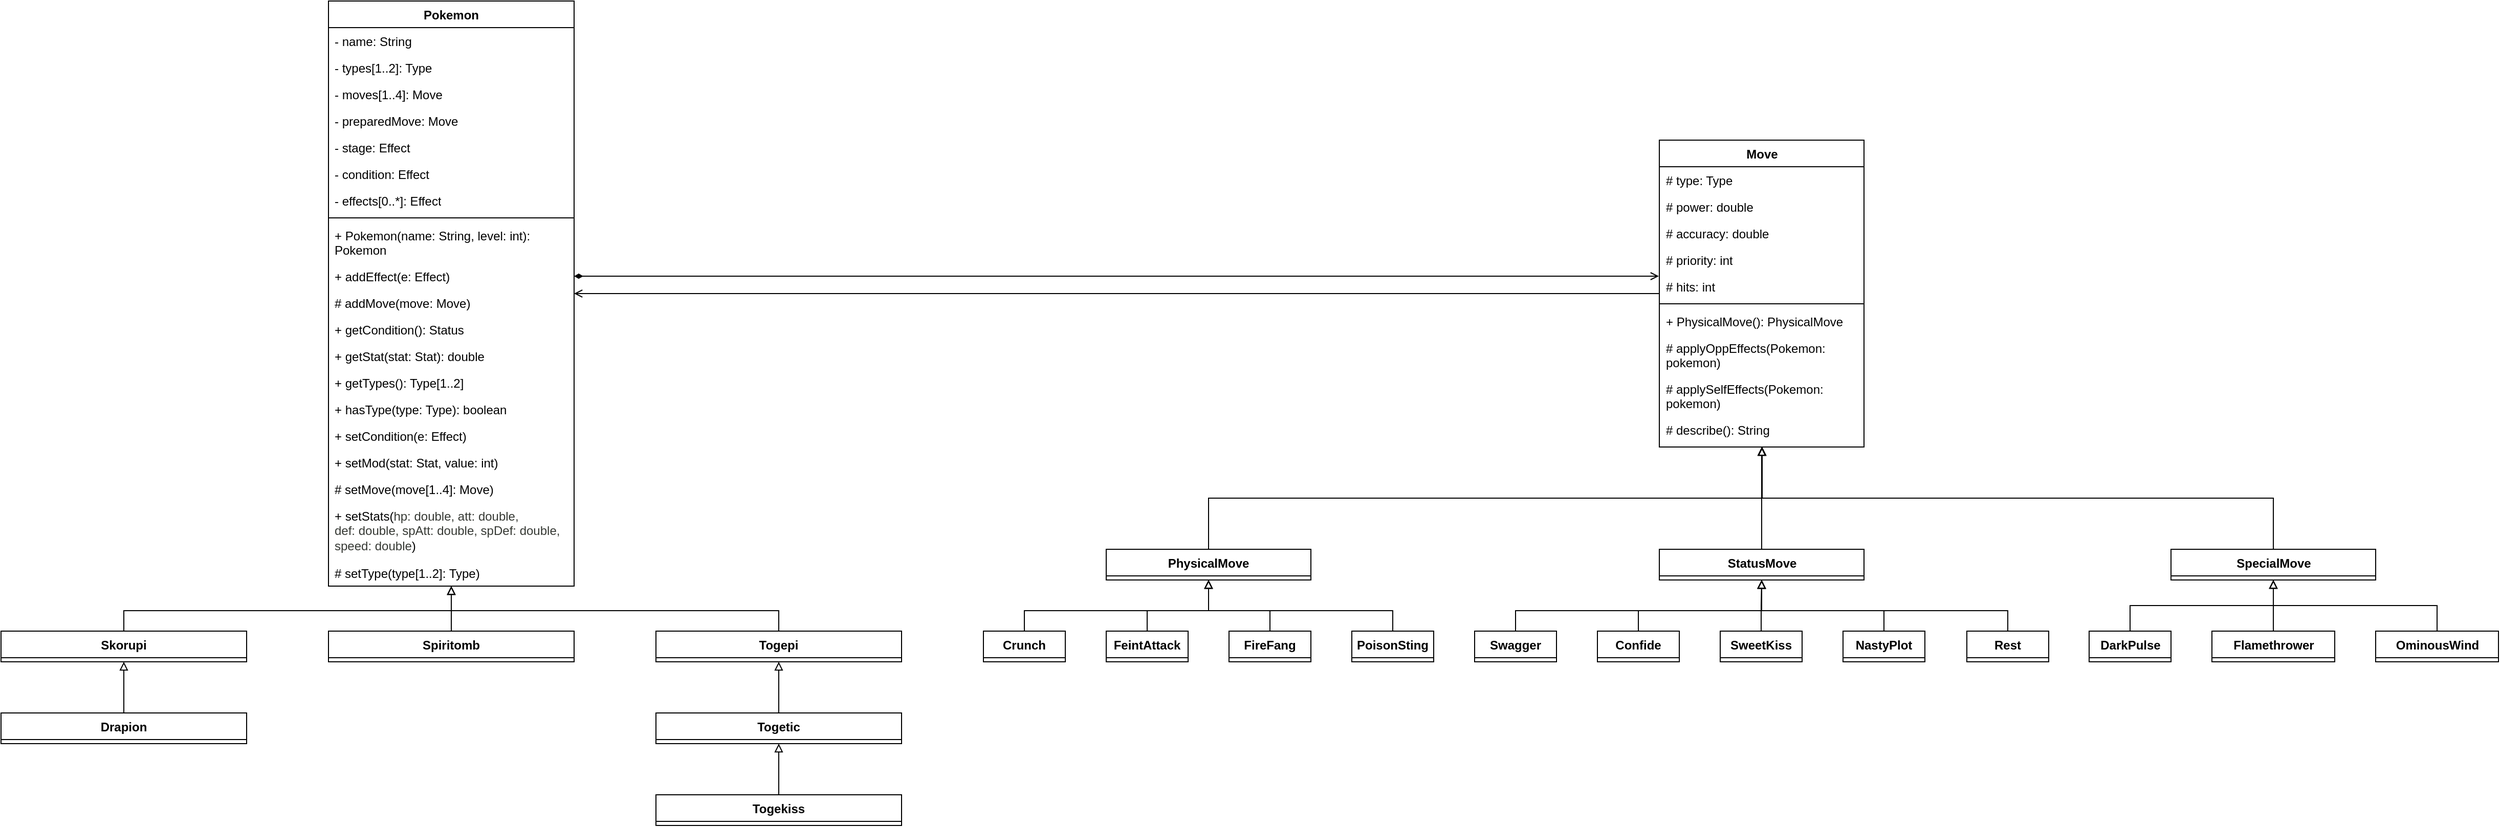 <mxfile version="24.7.17">
  <diagram id="C5RBs43oDa-KdzZeNtuy" name="Page-1">
    <mxGraphModel dx="3599" dy="2735" grid="1" gridSize="10" guides="1" tooltips="1" connect="1" arrows="1" fold="1" page="1" pageScale="1" pageWidth="827" pageHeight="1169" math="0" shadow="0">
      <root>
        <mxCell id="WIyWlLk6GJQsqaUBKTNV-0" />
        <mxCell id="WIyWlLk6GJQsqaUBKTNV-1" parent="WIyWlLk6GJQsqaUBKTNV-0" />
        <mxCell id="GwyRjiEj88ndCghwQIb4-75" style="edgeStyle=orthogonalEdgeStyle;rounded=0;orthogonalLoop=1;jettySize=auto;html=1;exitX=1;exitY=0.5;exitDx=0;exitDy=0;endArrow=open;endFill=0;startArrow=diamondThin;startFill=1;" edge="1" parent="WIyWlLk6GJQsqaUBKTNV-1" source="9ZKs2qVR2nAnYhg3Whve-20">
          <mxGeometry relative="1" as="geometry">
            <mxPoint x="1140" y="-147" as="targetPoint" />
          </mxGeometry>
        </mxCell>
        <mxCell id="9ZKs2qVR2nAnYhg3Whve-0" value="Pokemon" style="swimlane;fontStyle=1;align=center;verticalAlign=top;childLayout=stackLayout;horizontal=1;startSize=26;horizontalStack=0;resizeParent=1;resizeParentMax=0;resizeLast=0;collapsible=1;marginBottom=0;whiteSpace=wrap;html=1;" parent="WIyWlLk6GJQsqaUBKTNV-1" vertex="1">
          <mxGeometry x="-160" y="-416" width="240" height="572" as="geometry">
            <mxRectangle x="150" y="120" width="100" height="30" as="alternateBounds" />
          </mxGeometry>
        </mxCell>
        <mxCell id="9ZKs2qVR2nAnYhg3Whve-4" value="- name: String" style="text;strokeColor=none;fillColor=none;align=left;verticalAlign=top;spacingLeft=4;spacingRight=4;overflow=hidden;rotatable=0;points=[[0,0.5],[1,0.5]];portConstraint=eastwest;whiteSpace=wrap;html=1;" parent="9ZKs2qVR2nAnYhg3Whve-0" vertex="1">
          <mxGeometry y="26" width="240" height="26" as="geometry" />
        </mxCell>
        <mxCell id="9ZKs2qVR2nAnYhg3Whve-9" value="- types[1..2]: Type" style="text;strokeColor=none;fillColor=none;align=left;verticalAlign=top;spacingLeft=4;spacingRight=4;overflow=hidden;rotatable=0;points=[[0,0.5],[1,0.5]];portConstraint=eastwest;whiteSpace=wrap;html=1;" parent="9ZKs2qVR2nAnYhg3Whve-0" vertex="1">
          <mxGeometry y="52" width="240" height="26" as="geometry" />
        </mxCell>
        <mxCell id="9ZKs2qVR2nAnYhg3Whve-10" value="- moves[1..4]: Move" style="text;strokeColor=none;fillColor=none;align=left;verticalAlign=top;spacingLeft=4;spacingRight=4;overflow=hidden;rotatable=0;points=[[0,0.5],[1,0.5]];portConstraint=eastwest;whiteSpace=wrap;html=1;" parent="9ZKs2qVR2nAnYhg3Whve-0" vertex="1">
          <mxGeometry y="78" width="240" height="26" as="geometry" />
        </mxCell>
        <mxCell id="9ZKs2qVR2nAnYhg3Whve-18" value="- preparedMove: Move" style="text;strokeColor=none;fillColor=none;align=left;verticalAlign=top;spacingLeft=4;spacingRight=4;overflow=hidden;rotatable=0;points=[[0,0.5],[1,0.5]];portConstraint=eastwest;whiteSpace=wrap;html=1;" parent="9ZKs2qVR2nAnYhg3Whve-0" vertex="1">
          <mxGeometry y="104" width="240" height="26" as="geometry" />
        </mxCell>
        <mxCell id="9ZKs2qVR2nAnYhg3Whve-17" value="- stage: Effect" style="text;strokeColor=none;fillColor=none;align=left;verticalAlign=top;spacingLeft=4;spacingRight=4;overflow=hidden;rotatable=0;points=[[0,0.5],[1,0.5]];portConstraint=eastwest;whiteSpace=wrap;html=1;" parent="9ZKs2qVR2nAnYhg3Whve-0" vertex="1">
          <mxGeometry y="130" width="240" height="26" as="geometry" />
        </mxCell>
        <mxCell id="9ZKs2qVR2nAnYhg3Whve-16" value="- condition: Effect" style="text;strokeColor=none;fillColor=none;align=left;verticalAlign=top;spacingLeft=4;spacingRight=4;overflow=hidden;rotatable=0;points=[[0,0.5],[1,0.5]];portConstraint=eastwest;whiteSpace=wrap;html=1;" parent="9ZKs2qVR2nAnYhg3Whve-0" vertex="1">
          <mxGeometry y="156" width="240" height="26" as="geometry" />
        </mxCell>
        <mxCell id="9ZKs2qVR2nAnYhg3Whve-14" value="- effects[0..*]: Effect" style="text;strokeColor=none;fillColor=none;align=left;verticalAlign=top;spacingLeft=4;spacingRight=4;overflow=hidden;rotatable=0;points=[[0,0.5],[1,0.5]];portConstraint=eastwest;whiteSpace=wrap;html=1;" parent="9ZKs2qVR2nAnYhg3Whve-0" vertex="1">
          <mxGeometry y="182" width="240" height="26" as="geometry" />
        </mxCell>
        <mxCell id="9ZKs2qVR2nAnYhg3Whve-2" value="" style="line;strokeWidth=1;fillColor=none;align=left;verticalAlign=middle;spacingTop=-1;spacingLeft=3;spacingRight=3;rotatable=0;labelPosition=right;points=[];portConstraint=eastwest;strokeColor=inherit;" parent="9ZKs2qVR2nAnYhg3Whve-0" vertex="1">
          <mxGeometry y="208" width="240" height="8" as="geometry" />
        </mxCell>
        <mxCell id="9ZKs2qVR2nAnYhg3Whve-3" value="+ Pokemon(name: String, level: int): Pokemon" style="text;strokeColor=none;fillColor=none;align=left;verticalAlign=top;spacingLeft=4;spacingRight=4;overflow=hidden;rotatable=0;points=[[0,0.5],[1,0.5]];portConstraint=eastwest;whiteSpace=wrap;html=1;" parent="9ZKs2qVR2nAnYhg3Whve-0" vertex="1">
          <mxGeometry y="216" width="240" height="40" as="geometry" />
        </mxCell>
        <mxCell id="9ZKs2qVR2nAnYhg3Whve-20" value="+ addEffect(e: Effect)" style="text;strokeColor=none;fillColor=none;align=left;verticalAlign=top;spacingLeft=4;spacingRight=4;overflow=hidden;rotatable=0;points=[[0,0.5],[1,0.5]];portConstraint=eastwest;whiteSpace=wrap;html=1;" parent="9ZKs2qVR2nAnYhg3Whve-0" vertex="1">
          <mxGeometry y="256" width="240" height="26" as="geometry" />
        </mxCell>
        <mxCell id="9ZKs2qVR2nAnYhg3Whve-21" value="# addMove(move: Move)" style="text;strokeColor=none;fillColor=none;align=left;verticalAlign=top;spacingLeft=4;spacingRight=4;overflow=hidden;rotatable=0;points=[[0,0.5],[1,0.5]];portConstraint=eastwest;whiteSpace=wrap;html=1;" parent="9ZKs2qVR2nAnYhg3Whve-0" vertex="1">
          <mxGeometry y="282" width="240" height="26" as="geometry" />
        </mxCell>
        <mxCell id="9ZKs2qVR2nAnYhg3Whve-25" value="+ getCondition(): Status" style="text;strokeColor=none;fillColor=none;align=left;verticalAlign=top;spacingLeft=4;spacingRight=4;overflow=hidden;rotatable=0;points=[[0,0.5],[1,0.5]];portConstraint=eastwest;whiteSpace=wrap;html=1;" parent="9ZKs2qVR2nAnYhg3Whve-0" vertex="1">
          <mxGeometry y="308" width="240" height="26" as="geometry" />
        </mxCell>
        <mxCell id="9ZKs2qVR2nAnYhg3Whve-29" value="+ getStat(stat: Stat): double" style="text;strokeColor=none;fillColor=none;align=left;verticalAlign=top;spacingLeft=4;spacingRight=4;overflow=hidden;rotatable=0;points=[[0,0.5],[1,0.5]];portConstraint=eastwest;whiteSpace=wrap;html=1;" parent="9ZKs2qVR2nAnYhg3Whve-0" vertex="1">
          <mxGeometry y="334" width="240" height="26" as="geometry" />
        </mxCell>
        <mxCell id="9ZKs2qVR2nAnYhg3Whve-30" value="+ getTypes(): Type[1..2]" style="text;strokeColor=none;fillColor=none;align=left;verticalAlign=top;spacingLeft=4;spacingRight=4;overflow=hidden;rotatable=0;points=[[0,0.5],[1,0.5]];portConstraint=eastwest;whiteSpace=wrap;html=1;" parent="9ZKs2qVR2nAnYhg3Whve-0" vertex="1">
          <mxGeometry y="360" width="240" height="26" as="geometry" />
        </mxCell>
        <mxCell id="9ZKs2qVR2nAnYhg3Whve-31" value="+ hasType(type: Type): boolean" style="text;strokeColor=none;fillColor=none;align=left;verticalAlign=top;spacingLeft=4;spacingRight=4;overflow=hidden;rotatable=0;points=[[0,0.5],[1,0.5]];portConstraint=eastwest;whiteSpace=wrap;html=1;" parent="9ZKs2qVR2nAnYhg3Whve-0" vertex="1">
          <mxGeometry y="386" width="240" height="26" as="geometry" />
        </mxCell>
        <mxCell id="9ZKs2qVR2nAnYhg3Whve-35" value="+ setCondition(e: Effect)" style="text;strokeColor=none;fillColor=none;align=left;verticalAlign=top;spacingLeft=4;spacingRight=4;overflow=hidden;rotatable=0;points=[[0,0.5],[1,0.5]];portConstraint=eastwest;whiteSpace=wrap;html=1;" parent="9ZKs2qVR2nAnYhg3Whve-0" vertex="1">
          <mxGeometry y="412" width="240" height="26" as="geometry" />
        </mxCell>
        <mxCell id="9ZKs2qVR2nAnYhg3Whve-37" value="+ setMod(stat: Stat, value: int)" style="text;strokeColor=none;fillColor=none;align=left;verticalAlign=top;spacingLeft=4;spacingRight=4;overflow=hidden;rotatable=0;points=[[0,0.5],[1,0.5]];portConstraint=eastwest;whiteSpace=wrap;html=1;" parent="9ZKs2qVR2nAnYhg3Whve-0" vertex="1">
          <mxGeometry y="438" width="240" height="26" as="geometry" />
        </mxCell>
        <mxCell id="9ZKs2qVR2nAnYhg3Whve-38" value="# setMove(move[1..4]: Move)" style="text;strokeColor=none;fillColor=none;align=left;verticalAlign=top;spacingLeft=4;spacingRight=4;overflow=hidden;rotatable=0;points=[[0,0.5],[1,0.5]];portConstraint=eastwest;whiteSpace=wrap;html=1;" parent="9ZKs2qVR2nAnYhg3Whve-0" vertex="1">
          <mxGeometry y="464" width="240" height="26" as="geometry" />
        </mxCell>
        <mxCell id="9ZKs2qVR2nAnYhg3Whve-39" value="+ &lt;font face=&quot;Helvetica&quot;&gt;setStats(&lt;font style=&quot;font-size: 12px;&quot; color=&quot;#353833&quot;&gt;hp: double, att:&amp;nbsp;&lt;/font&gt;&lt;/font&gt;&lt;span style=&quot;color: rgb(53, 56, 51);&quot;&gt;double&lt;/span&gt;&lt;font face=&quot;Helvetica&quot;&gt;&lt;font style=&quot;font-size: 12px;&quot; color=&quot;#353833&quot;&gt;, def:&amp;nbsp;&lt;/font&gt;&lt;/font&gt;&lt;span style=&quot;color: rgb(53, 56, 51);&quot;&gt;double&lt;/span&gt;&lt;font face=&quot;Helvetica&quot;&gt;&lt;font style=&quot;font-size: 12px;&quot; color=&quot;#353833&quot;&gt;, spAtt:&amp;nbsp;&lt;/font&gt;&lt;/font&gt;&lt;span style=&quot;color: rgb(53, 56, 51);&quot;&gt;double&lt;/span&gt;&lt;font face=&quot;Helvetica&quot;&gt;&lt;font style=&quot;font-size: 12px;&quot; color=&quot;#353833&quot;&gt;, spDef:&amp;nbsp;&lt;/font&gt;&lt;/font&gt;&lt;span style=&quot;color: rgb(53, 56, 51);&quot;&gt;double&lt;/span&gt;&lt;font face=&quot;Helvetica&quot;&gt;&lt;font style=&quot;font-size: 12px;&quot; color=&quot;#353833&quot;&gt;, speed:&amp;nbsp;&lt;/font&gt;&lt;/font&gt;&lt;span style=&quot;color: rgb(53, 56, 51);&quot;&gt;double&lt;/span&gt;&lt;font face=&quot;Helvetica&quot;&gt;)&lt;/font&gt;" style="text;strokeColor=none;fillColor=none;align=left;verticalAlign=top;spacingLeft=4;spacingRight=4;overflow=hidden;rotatable=0;points=[[0,0.5],[1,0.5]];portConstraint=eastwest;whiteSpace=wrap;html=1;" parent="9ZKs2qVR2nAnYhg3Whve-0" vertex="1">
          <mxGeometry y="490" width="240" height="56" as="geometry" />
        </mxCell>
        <mxCell id="9ZKs2qVR2nAnYhg3Whve-40" value="# setType(type[1..2]: Type)" style="text;strokeColor=none;fillColor=none;align=left;verticalAlign=top;spacingLeft=4;spacingRight=4;overflow=hidden;rotatable=0;points=[[0,0.5],[1,0.5]];portConstraint=eastwest;whiteSpace=wrap;html=1;" parent="9ZKs2qVR2nAnYhg3Whve-0" vertex="1">
          <mxGeometry y="546" width="240" height="26" as="geometry" />
        </mxCell>
        <mxCell id="GwyRjiEj88ndCghwQIb4-59" style="edgeStyle=orthogonalEdgeStyle;rounded=0;orthogonalLoop=1;jettySize=auto;html=1;endArrow=block;endFill=0;" edge="1" parent="WIyWlLk6GJQsqaUBKTNV-1" source="9ZKs2qVR2nAnYhg3Whve-43" target="GwyRjiEj88ndCghwQIb4-23">
          <mxGeometry relative="1" as="geometry">
            <Array as="points">
              <mxPoint x="700" y="70" />
              <mxPoint x="1241" y="70" />
            </Array>
          </mxGeometry>
        </mxCell>
        <mxCell id="9ZKs2qVR2nAnYhg3Whve-43" value="PhysicalMove" style="swimlane;fontStyle=1;align=center;verticalAlign=top;childLayout=stackLayout;horizontal=1;startSize=26;horizontalStack=0;resizeParent=1;resizeParentMax=0;resizeLast=0;collapsible=1;marginBottom=0;whiteSpace=wrap;html=1;" parent="WIyWlLk6GJQsqaUBKTNV-1" vertex="1">
          <mxGeometry x="600" y="120" width="200" height="30" as="geometry" />
        </mxCell>
        <mxCell id="GwyRjiEj88ndCghwQIb4-60" style="edgeStyle=orthogonalEdgeStyle;rounded=0;orthogonalLoop=1;jettySize=auto;html=1;endArrow=block;endFill=0;" edge="1" parent="WIyWlLk6GJQsqaUBKTNV-1" source="GwyRjiEj88ndCghwQIb4-1" target="GwyRjiEj88ndCghwQIb4-23">
          <mxGeometry relative="1" as="geometry" />
        </mxCell>
        <mxCell id="GwyRjiEj88ndCghwQIb4-1" value="StatusMove" style="swimlane;fontStyle=1;align=center;verticalAlign=top;childLayout=stackLayout;horizontal=1;startSize=26;horizontalStack=0;resizeParent=1;resizeParentMax=0;resizeLast=0;collapsible=1;marginBottom=0;whiteSpace=wrap;html=1;" vertex="1" parent="WIyWlLk6GJQsqaUBKTNV-1">
          <mxGeometry x="1140.5" y="120" width="200" height="30" as="geometry" />
        </mxCell>
        <mxCell id="GwyRjiEj88ndCghwQIb4-61" style="edgeStyle=orthogonalEdgeStyle;rounded=0;orthogonalLoop=1;jettySize=auto;html=1;endArrow=block;endFill=0;" edge="1" parent="WIyWlLk6GJQsqaUBKTNV-1" source="GwyRjiEj88ndCghwQIb4-12" target="GwyRjiEj88ndCghwQIb4-23">
          <mxGeometry relative="1" as="geometry">
            <Array as="points">
              <mxPoint x="1741" y="70" />
              <mxPoint x="1241" y="70" />
            </Array>
          </mxGeometry>
        </mxCell>
        <mxCell id="GwyRjiEj88ndCghwQIb4-12" value="SpecialMove" style="swimlane;fontStyle=1;align=center;verticalAlign=top;childLayout=stackLayout;horizontal=1;startSize=26;horizontalStack=0;resizeParent=1;resizeParentMax=0;resizeLast=0;collapsible=1;marginBottom=0;whiteSpace=wrap;html=1;" vertex="1" parent="WIyWlLk6GJQsqaUBKTNV-1">
          <mxGeometry x="1640.5" y="120" width="200" height="30" as="geometry" />
        </mxCell>
        <mxCell id="GwyRjiEj88ndCghwQIb4-74" style="edgeStyle=orthogonalEdgeStyle;rounded=0;orthogonalLoop=1;jettySize=auto;html=1;endArrow=open;endFill=0;" edge="1" parent="WIyWlLk6GJQsqaUBKTNV-1" source="GwyRjiEj88ndCghwQIb4-23" target="9ZKs2qVR2nAnYhg3Whve-0">
          <mxGeometry relative="1" as="geometry" />
        </mxCell>
        <mxCell id="GwyRjiEj88ndCghwQIb4-23" value="Move" style="swimlane;fontStyle=1;align=center;verticalAlign=top;childLayout=stackLayout;horizontal=1;startSize=26;horizontalStack=0;resizeParent=1;resizeParentMax=0;resizeLast=0;collapsible=1;marginBottom=0;whiteSpace=wrap;html=1;" vertex="1" parent="WIyWlLk6GJQsqaUBKTNV-1">
          <mxGeometry x="1140.5" y="-280" width="200" height="300" as="geometry" />
        </mxCell>
        <mxCell id="GwyRjiEj88ndCghwQIb4-24" value="# type: Type" style="text;strokeColor=none;fillColor=none;align=left;verticalAlign=top;spacingLeft=4;spacingRight=4;overflow=hidden;rotatable=0;points=[[0,0.5],[1,0.5]];portConstraint=eastwest;whiteSpace=wrap;html=1;" vertex="1" parent="GwyRjiEj88ndCghwQIb4-23">
          <mxGeometry y="26" width="200" height="26" as="geometry" />
        </mxCell>
        <mxCell id="GwyRjiEj88ndCghwQIb4-25" value="# power: double" style="text;strokeColor=none;fillColor=none;align=left;verticalAlign=top;spacingLeft=4;spacingRight=4;overflow=hidden;rotatable=0;points=[[0,0.5],[1,0.5]];portConstraint=eastwest;whiteSpace=wrap;html=1;" vertex="1" parent="GwyRjiEj88ndCghwQIb4-23">
          <mxGeometry y="52" width="200" height="26" as="geometry" />
        </mxCell>
        <mxCell id="GwyRjiEj88ndCghwQIb4-26" value="# accuracy: double" style="text;strokeColor=none;fillColor=none;align=left;verticalAlign=top;spacingLeft=4;spacingRight=4;overflow=hidden;rotatable=0;points=[[0,0.5],[1,0.5]];portConstraint=eastwest;whiteSpace=wrap;html=1;" vertex="1" parent="GwyRjiEj88ndCghwQIb4-23">
          <mxGeometry y="78" width="200" height="26" as="geometry" />
        </mxCell>
        <mxCell id="GwyRjiEj88ndCghwQIb4-27" value="# priority: int" style="text;strokeColor=none;fillColor=none;align=left;verticalAlign=top;spacingLeft=4;spacingRight=4;overflow=hidden;rotatable=0;points=[[0,0.5],[1,0.5]];portConstraint=eastwest;whiteSpace=wrap;html=1;" vertex="1" parent="GwyRjiEj88ndCghwQIb4-23">
          <mxGeometry y="104" width="200" height="26" as="geometry" />
        </mxCell>
        <mxCell id="GwyRjiEj88ndCghwQIb4-28" value="# hits: int" style="text;strokeColor=none;fillColor=none;align=left;verticalAlign=top;spacingLeft=4;spacingRight=4;overflow=hidden;rotatable=0;points=[[0,0.5],[1,0.5]];portConstraint=eastwest;whiteSpace=wrap;html=1;" vertex="1" parent="GwyRjiEj88ndCghwQIb4-23">
          <mxGeometry y="130" width="200" height="26" as="geometry" />
        </mxCell>
        <mxCell id="GwyRjiEj88ndCghwQIb4-29" value="" style="line;strokeWidth=1;fillColor=none;align=left;verticalAlign=middle;spacingTop=-1;spacingLeft=3;spacingRight=3;rotatable=0;labelPosition=right;points=[];portConstraint=eastwest;strokeColor=inherit;" vertex="1" parent="GwyRjiEj88ndCghwQIb4-23">
          <mxGeometry y="156" width="200" height="8" as="geometry" />
        </mxCell>
        <mxCell id="GwyRjiEj88ndCghwQIb4-30" value="+ PhysicalMove(): PhysicalMove" style="text;strokeColor=none;fillColor=none;align=left;verticalAlign=top;spacingLeft=4;spacingRight=4;overflow=hidden;rotatable=0;points=[[0,0.5],[1,0.5]];portConstraint=eastwest;whiteSpace=wrap;html=1;" vertex="1" parent="GwyRjiEj88ndCghwQIb4-23">
          <mxGeometry y="164" width="200" height="26" as="geometry" />
        </mxCell>
        <mxCell id="GwyRjiEj88ndCghwQIb4-31" value="# applyOppEffects(Pokemon: pokemon)" style="text;strokeColor=none;fillColor=none;align=left;verticalAlign=top;spacingLeft=4;spacingRight=4;overflow=hidden;rotatable=0;points=[[0,0.5],[1,0.5]];portConstraint=eastwest;whiteSpace=wrap;html=1;" vertex="1" parent="GwyRjiEj88ndCghwQIb4-23">
          <mxGeometry y="190" width="200" height="40" as="geometry" />
        </mxCell>
        <mxCell id="GwyRjiEj88ndCghwQIb4-32" value="# applySelfEffects(Pokemon: pokemon)" style="text;strokeColor=none;fillColor=none;align=left;verticalAlign=top;spacingLeft=4;spacingRight=4;overflow=hidden;rotatable=0;points=[[0,0.5],[1,0.5]];portConstraint=eastwest;whiteSpace=wrap;html=1;" vertex="1" parent="GwyRjiEj88ndCghwQIb4-23">
          <mxGeometry y="230" width="200" height="40" as="geometry" />
        </mxCell>
        <mxCell id="GwyRjiEj88ndCghwQIb4-33" value="# describe(): String" style="text;strokeColor=none;fillColor=none;align=left;verticalAlign=top;spacingLeft=4;spacingRight=4;overflow=hidden;rotatable=0;points=[[0,0.5],[1,0.5]];portConstraint=eastwest;whiteSpace=wrap;html=1;" vertex="1" parent="GwyRjiEj88ndCghwQIb4-23">
          <mxGeometry y="270" width="200" height="30" as="geometry" />
        </mxCell>
        <mxCell id="GwyRjiEj88ndCghwQIb4-50" style="edgeStyle=orthogonalEdgeStyle;rounded=0;orthogonalLoop=1;jettySize=auto;html=1;entryX=0.5;entryY=1;entryDx=0;entryDy=0;endArrow=block;endFill=0;" edge="1" parent="WIyWlLk6GJQsqaUBKTNV-1" source="GwyRjiEj88ndCghwQIb4-34" target="GwyRjiEj88ndCghwQIb4-1">
          <mxGeometry relative="1" as="geometry">
            <Array as="points">
              <mxPoint x="1120.5" y="180" />
              <mxPoint x="1240.5" y="180" />
            </Array>
          </mxGeometry>
        </mxCell>
        <mxCell id="GwyRjiEj88ndCghwQIb4-34" value="Confide" style="swimlane;fontStyle=1;align=center;verticalAlign=top;childLayout=stackLayout;horizontal=1;startSize=26;horizontalStack=0;resizeParent=1;resizeParentMax=0;resizeLast=0;collapsible=1;marginBottom=0;whiteSpace=wrap;html=1;" vertex="1" parent="WIyWlLk6GJQsqaUBKTNV-1">
          <mxGeometry x="1080" y="200" width="80" height="30" as="geometry" />
        </mxCell>
        <mxCell id="GwyRjiEj88ndCghwQIb4-52" style="edgeStyle=orthogonalEdgeStyle;rounded=0;orthogonalLoop=1;jettySize=auto;html=1;entryX=0.5;entryY=1;entryDx=0;entryDy=0;endArrow=block;endFill=0;" edge="1" parent="WIyWlLk6GJQsqaUBKTNV-1" source="GwyRjiEj88ndCghwQIb4-35" target="GwyRjiEj88ndCghwQIb4-1">
          <mxGeometry relative="1" as="geometry">
            <Array as="points">
              <mxPoint x="1360.5" y="180" />
              <mxPoint x="1240.5" y="180" />
            </Array>
          </mxGeometry>
        </mxCell>
        <mxCell id="GwyRjiEj88ndCghwQIb4-35" value="NastyPlot" style="swimlane;fontStyle=1;align=center;verticalAlign=top;childLayout=stackLayout;horizontal=1;startSize=26;horizontalStack=0;resizeParent=1;resizeParentMax=0;resizeLast=0;collapsible=1;marginBottom=0;whiteSpace=wrap;html=1;" vertex="1" parent="WIyWlLk6GJQsqaUBKTNV-1">
          <mxGeometry x="1320" y="200" width="80" height="30" as="geometry" />
        </mxCell>
        <mxCell id="GwyRjiEj88ndCghwQIb4-53" style="edgeStyle=orthogonalEdgeStyle;rounded=0;orthogonalLoop=1;jettySize=auto;html=1;entryX=0.5;entryY=1;entryDx=0;entryDy=0;endArrow=block;endFill=0;" edge="1" parent="WIyWlLk6GJQsqaUBKTNV-1" source="GwyRjiEj88ndCghwQIb4-36" target="GwyRjiEj88ndCghwQIb4-1">
          <mxGeometry relative="1" as="geometry">
            <Array as="points">
              <mxPoint x="1480.5" y="180" />
              <mxPoint x="1240.5" y="180" />
            </Array>
          </mxGeometry>
        </mxCell>
        <mxCell id="GwyRjiEj88ndCghwQIb4-36" value="Rest" style="swimlane;fontStyle=1;align=center;verticalAlign=top;childLayout=stackLayout;horizontal=1;startSize=26;horizontalStack=0;resizeParent=1;resizeParentMax=0;resizeLast=0;collapsible=1;marginBottom=0;whiteSpace=wrap;html=1;" vertex="1" parent="WIyWlLk6GJQsqaUBKTNV-1">
          <mxGeometry x="1441" y="200" width="80" height="30" as="geometry" />
        </mxCell>
        <mxCell id="GwyRjiEj88ndCghwQIb4-49" style="edgeStyle=orthogonalEdgeStyle;rounded=0;orthogonalLoop=1;jettySize=auto;html=1;entryX=0.5;entryY=1;entryDx=0;entryDy=0;endArrow=block;endFill=0;" edge="1" parent="WIyWlLk6GJQsqaUBKTNV-1" source="GwyRjiEj88ndCghwQIb4-37" target="GwyRjiEj88ndCghwQIb4-1">
          <mxGeometry relative="1" as="geometry">
            <Array as="points">
              <mxPoint x="1000.5" y="180" />
              <mxPoint x="1240.5" y="180" />
            </Array>
          </mxGeometry>
        </mxCell>
        <mxCell id="GwyRjiEj88ndCghwQIb4-37" value="Swagger" style="swimlane;fontStyle=1;align=center;verticalAlign=top;childLayout=stackLayout;horizontal=1;startSize=26;horizontalStack=0;resizeParent=1;resizeParentMax=0;resizeLast=0;collapsible=1;marginBottom=0;whiteSpace=wrap;html=1;" vertex="1" parent="WIyWlLk6GJQsqaUBKTNV-1">
          <mxGeometry x="960" y="200" width="80" height="30" as="geometry" />
        </mxCell>
        <mxCell id="GwyRjiEj88ndCghwQIb4-51" style="edgeStyle=orthogonalEdgeStyle;rounded=0;orthogonalLoop=1;jettySize=auto;html=1;entryX=0.5;entryY=1;entryDx=0;entryDy=0;endArrow=block;endFill=0;" edge="1" parent="WIyWlLk6GJQsqaUBKTNV-1" source="GwyRjiEj88ndCghwQIb4-38" target="GwyRjiEj88ndCghwQIb4-1">
          <mxGeometry relative="1" as="geometry" />
        </mxCell>
        <mxCell id="GwyRjiEj88ndCghwQIb4-38" value="SweetKiss" style="swimlane;fontStyle=1;align=center;verticalAlign=top;childLayout=stackLayout;horizontal=1;startSize=26;horizontalStack=0;resizeParent=1;resizeParentMax=0;resizeLast=0;collapsible=1;marginBottom=0;whiteSpace=wrap;html=1;" vertex="1" parent="WIyWlLk6GJQsqaUBKTNV-1">
          <mxGeometry x="1200" y="200" width="80" height="30" as="geometry" />
        </mxCell>
        <mxCell id="GwyRjiEj88ndCghwQIb4-47" style="edgeStyle=orthogonalEdgeStyle;rounded=0;orthogonalLoop=1;jettySize=auto;html=1;entryX=0.5;entryY=1;entryDx=0;entryDy=0;endArrow=block;endFill=0;" edge="1" parent="WIyWlLk6GJQsqaUBKTNV-1" source="GwyRjiEj88ndCghwQIb4-39" target="GwyRjiEj88ndCghwQIb4-12">
          <mxGeometry relative="1" as="geometry" />
        </mxCell>
        <mxCell id="GwyRjiEj88ndCghwQIb4-39" value="DarkPulse" style="swimlane;fontStyle=1;align=center;verticalAlign=top;childLayout=stackLayout;horizontal=1;startSize=26;horizontalStack=0;resizeParent=1;resizeParentMax=0;resizeLast=0;collapsible=1;marginBottom=0;whiteSpace=wrap;html=1;" vertex="1" parent="WIyWlLk6GJQsqaUBKTNV-1">
          <mxGeometry x="1560.5" y="200" width="80" height="30" as="geometry" />
        </mxCell>
        <mxCell id="GwyRjiEj88ndCghwQIb4-46" style="edgeStyle=orthogonalEdgeStyle;rounded=0;orthogonalLoop=1;jettySize=auto;html=1;entryX=0.5;entryY=1;entryDx=0;entryDy=0;endArrow=block;endFill=0;" edge="1" parent="WIyWlLk6GJQsqaUBKTNV-1" source="GwyRjiEj88ndCghwQIb4-40" target="GwyRjiEj88ndCghwQIb4-12">
          <mxGeometry relative="1" as="geometry" />
        </mxCell>
        <mxCell id="GwyRjiEj88ndCghwQIb4-40" value="Flamethrower" style="swimlane;fontStyle=1;align=center;verticalAlign=top;childLayout=stackLayout;horizontal=1;startSize=26;horizontalStack=0;resizeParent=1;resizeParentMax=0;resizeLast=0;collapsible=1;marginBottom=0;whiteSpace=wrap;html=1;" vertex="1" parent="WIyWlLk6GJQsqaUBKTNV-1">
          <mxGeometry x="1680.5" y="200" width="120" height="30" as="geometry" />
        </mxCell>
        <mxCell id="GwyRjiEj88ndCghwQIb4-48" style="edgeStyle=orthogonalEdgeStyle;rounded=0;orthogonalLoop=1;jettySize=auto;html=1;endArrow=block;endFill=0;exitX=0.5;exitY=0;exitDx=0;exitDy=0;entryX=0.5;entryY=1;entryDx=0;entryDy=0;" edge="1" parent="WIyWlLk6GJQsqaUBKTNV-1" source="GwyRjiEj88ndCghwQIb4-41" target="GwyRjiEj88ndCghwQIb4-12">
          <mxGeometry relative="1" as="geometry">
            <mxPoint x="1800.5" y="170" as="targetPoint" />
          </mxGeometry>
        </mxCell>
        <mxCell id="GwyRjiEj88ndCghwQIb4-41" value="OminousWind" style="swimlane;fontStyle=1;align=center;verticalAlign=top;childLayout=stackLayout;horizontal=1;startSize=26;horizontalStack=0;resizeParent=1;resizeParentMax=0;resizeLast=0;collapsible=1;marginBottom=0;whiteSpace=wrap;html=1;" vertex="1" parent="WIyWlLk6GJQsqaUBKTNV-1">
          <mxGeometry x="1840.5" y="200" width="120" height="30" as="geometry" />
        </mxCell>
        <mxCell id="GwyRjiEj88ndCghwQIb4-54" style="edgeStyle=orthogonalEdgeStyle;rounded=0;orthogonalLoop=1;jettySize=auto;html=1;entryX=0.5;entryY=1;entryDx=0;entryDy=0;endArrow=block;endFill=0;" edge="1" parent="WIyWlLk6GJQsqaUBKTNV-1" source="GwyRjiEj88ndCghwQIb4-42" target="9ZKs2qVR2nAnYhg3Whve-43">
          <mxGeometry relative="1" as="geometry">
            <Array as="points">
              <mxPoint x="520" y="180" />
              <mxPoint x="700" y="180" />
            </Array>
          </mxGeometry>
        </mxCell>
        <mxCell id="GwyRjiEj88ndCghwQIb4-42" value="Crunch" style="swimlane;fontStyle=1;align=center;verticalAlign=top;childLayout=stackLayout;horizontal=1;startSize=26;horizontalStack=0;resizeParent=1;resizeParentMax=0;resizeLast=0;collapsible=1;marginBottom=0;whiteSpace=wrap;html=1;" vertex="1" parent="WIyWlLk6GJQsqaUBKTNV-1">
          <mxGeometry x="480" y="200" width="80" height="30" as="geometry" />
        </mxCell>
        <mxCell id="GwyRjiEj88ndCghwQIb4-55" style="edgeStyle=orthogonalEdgeStyle;rounded=0;orthogonalLoop=1;jettySize=auto;html=1;entryX=0.5;entryY=1;entryDx=0;entryDy=0;endArrow=block;endFill=0;" edge="1" parent="WIyWlLk6GJQsqaUBKTNV-1" source="GwyRjiEj88ndCghwQIb4-43" target="9ZKs2qVR2nAnYhg3Whve-43">
          <mxGeometry relative="1" as="geometry">
            <Array as="points">
              <mxPoint x="640" y="180" />
              <mxPoint x="700" y="180" />
            </Array>
          </mxGeometry>
        </mxCell>
        <mxCell id="GwyRjiEj88ndCghwQIb4-43" value="FeintAttack" style="swimlane;fontStyle=1;align=center;verticalAlign=top;childLayout=stackLayout;horizontal=1;startSize=26;horizontalStack=0;resizeParent=1;resizeParentMax=0;resizeLast=0;collapsible=1;marginBottom=0;whiteSpace=wrap;html=1;" vertex="1" parent="WIyWlLk6GJQsqaUBKTNV-1">
          <mxGeometry x="600" y="200" width="80" height="30" as="geometry" />
        </mxCell>
        <mxCell id="GwyRjiEj88ndCghwQIb4-56" style="edgeStyle=orthogonalEdgeStyle;rounded=0;orthogonalLoop=1;jettySize=auto;html=1;entryX=0.5;entryY=1;entryDx=0;entryDy=0;endArrow=block;endFill=0;" edge="1" parent="WIyWlLk6GJQsqaUBKTNV-1" source="GwyRjiEj88ndCghwQIb4-44" target="9ZKs2qVR2nAnYhg3Whve-43">
          <mxGeometry relative="1" as="geometry">
            <Array as="points">
              <mxPoint x="760" y="180" />
              <mxPoint x="700" y="180" />
            </Array>
          </mxGeometry>
        </mxCell>
        <mxCell id="GwyRjiEj88ndCghwQIb4-44" value="FireFang" style="swimlane;fontStyle=1;align=center;verticalAlign=top;childLayout=stackLayout;horizontal=1;startSize=26;horizontalStack=0;resizeParent=1;resizeParentMax=0;resizeLast=0;collapsible=1;marginBottom=0;whiteSpace=wrap;html=1;" vertex="1" parent="WIyWlLk6GJQsqaUBKTNV-1">
          <mxGeometry x="720" y="200" width="80" height="30" as="geometry" />
        </mxCell>
        <mxCell id="GwyRjiEj88ndCghwQIb4-57" style="edgeStyle=orthogonalEdgeStyle;rounded=0;orthogonalLoop=1;jettySize=auto;html=1;entryX=0.5;entryY=1;entryDx=0;entryDy=0;endArrow=block;endFill=0;" edge="1" parent="WIyWlLk6GJQsqaUBKTNV-1" source="GwyRjiEj88ndCghwQIb4-45" target="9ZKs2qVR2nAnYhg3Whve-43">
          <mxGeometry relative="1" as="geometry">
            <Array as="points">
              <mxPoint x="880" y="180" />
              <mxPoint x="700" y="180" />
            </Array>
          </mxGeometry>
        </mxCell>
        <mxCell id="GwyRjiEj88ndCghwQIb4-45" value="PoisonSting" style="swimlane;fontStyle=1;align=center;verticalAlign=top;childLayout=stackLayout;horizontal=1;startSize=26;horizontalStack=0;resizeParent=1;resizeParentMax=0;resizeLast=0;collapsible=1;marginBottom=0;whiteSpace=wrap;html=1;" vertex="1" parent="WIyWlLk6GJQsqaUBKTNV-1">
          <mxGeometry x="840" y="200" width="80" height="30" as="geometry" />
        </mxCell>
        <mxCell id="GwyRjiEj88ndCghwQIb4-71" style="edgeStyle=orthogonalEdgeStyle;rounded=0;orthogonalLoop=1;jettySize=auto;html=1;endArrow=block;endFill=0;" edge="1" parent="WIyWlLk6GJQsqaUBKTNV-1" source="GwyRjiEj88ndCghwQIb4-62" target="9ZKs2qVR2nAnYhg3Whve-0">
          <mxGeometry relative="1" as="geometry" />
        </mxCell>
        <mxCell id="GwyRjiEj88ndCghwQIb4-62" value="Spiritomb" style="swimlane;fontStyle=1;align=center;verticalAlign=top;childLayout=stackLayout;horizontal=1;startSize=26;horizontalStack=0;resizeParent=1;resizeParentMax=0;resizeLast=0;collapsible=1;marginBottom=0;whiteSpace=wrap;html=1;" vertex="1" parent="WIyWlLk6GJQsqaUBKTNV-1">
          <mxGeometry x="-160" y="200" width="240" height="30" as="geometry" />
        </mxCell>
        <mxCell id="GwyRjiEj88ndCghwQIb4-70" style="edgeStyle=orthogonalEdgeStyle;rounded=0;orthogonalLoop=1;jettySize=auto;html=1;endArrow=block;endFill=0;" edge="1" parent="WIyWlLk6GJQsqaUBKTNV-1" source="GwyRjiEj88ndCghwQIb4-63" target="9ZKs2qVR2nAnYhg3Whve-0">
          <mxGeometry relative="1" as="geometry">
            <Array as="points">
              <mxPoint x="280" y="180" />
              <mxPoint x="-40" y="180" />
            </Array>
          </mxGeometry>
        </mxCell>
        <mxCell id="GwyRjiEj88ndCghwQIb4-63" value="Togepi" style="swimlane;fontStyle=1;align=center;verticalAlign=top;childLayout=stackLayout;horizontal=1;startSize=26;horizontalStack=0;resizeParent=1;resizeParentMax=0;resizeLast=0;collapsible=1;marginBottom=0;whiteSpace=wrap;html=1;" vertex="1" parent="WIyWlLk6GJQsqaUBKTNV-1">
          <mxGeometry x="160" y="200" width="240" height="30" as="geometry" />
        </mxCell>
        <mxCell id="GwyRjiEj88ndCghwQIb4-69" style="edgeStyle=orthogonalEdgeStyle;rounded=0;orthogonalLoop=1;jettySize=auto;html=1;entryX=0.5;entryY=1;entryDx=0;entryDy=0;endArrow=block;endFill=0;" edge="1" parent="WIyWlLk6GJQsqaUBKTNV-1" source="GwyRjiEj88ndCghwQIb4-64" target="GwyRjiEj88ndCghwQIb4-63">
          <mxGeometry relative="1" as="geometry" />
        </mxCell>
        <mxCell id="GwyRjiEj88ndCghwQIb4-64" value="Togetic" style="swimlane;fontStyle=1;align=center;verticalAlign=top;childLayout=stackLayout;horizontal=1;startSize=26;horizontalStack=0;resizeParent=1;resizeParentMax=0;resizeLast=0;collapsible=1;marginBottom=0;whiteSpace=wrap;html=1;" vertex="1" parent="WIyWlLk6GJQsqaUBKTNV-1">
          <mxGeometry x="160" y="280" width="240" height="30" as="geometry" />
        </mxCell>
        <mxCell id="GwyRjiEj88ndCghwQIb4-68" style="edgeStyle=orthogonalEdgeStyle;rounded=0;orthogonalLoop=1;jettySize=auto;html=1;entryX=0.5;entryY=1;entryDx=0;entryDy=0;endArrow=block;endFill=0;" edge="1" parent="WIyWlLk6GJQsqaUBKTNV-1" source="GwyRjiEj88ndCghwQIb4-65" target="GwyRjiEj88ndCghwQIb4-64">
          <mxGeometry relative="1" as="geometry" />
        </mxCell>
        <mxCell id="GwyRjiEj88ndCghwQIb4-65" value="Togekiss" style="swimlane;fontStyle=1;align=center;verticalAlign=top;childLayout=stackLayout;horizontal=1;startSize=26;horizontalStack=0;resizeParent=1;resizeParentMax=0;resizeLast=0;collapsible=1;marginBottom=0;whiteSpace=wrap;html=1;" vertex="1" parent="WIyWlLk6GJQsqaUBKTNV-1">
          <mxGeometry x="160" y="360" width="240" height="30" as="geometry" />
        </mxCell>
        <mxCell id="GwyRjiEj88ndCghwQIb4-72" style="edgeStyle=orthogonalEdgeStyle;rounded=0;orthogonalLoop=1;jettySize=auto;html=1;endArrow=block;endFill=0;" edge="1" parent="WIyWlLk6GJQsqaUBKTNV-1" source="GwyRjiEj88ndCghwQIb4-66" target="9ZKs2qVR2nAnYhg3Whve-0">
          <mxGeometry relative="1" as="geometry">
            <Array as="points">
              <mxPoint x="-360" y="180" />
              <mxPoint x="-40" y="180" />
            </Array>
          </mxGeometry>
        </mxCell>
        <mxCell id="GwyRjiEj88ndCghwQIb4-66" value="Skorupi" style="swimlane;fontStyle=1;align=center;verticalAlign=top;childLayout=stackLayout;horizontal=1;startSize=26;horizontalStack=0;resizeParent=1;resizeParentMax=0;resizeLast=0;collapsible=1;marginBottom=0;whiteSpace=wrap;html=1;" vertex="1" parent="WIyWlLk6GJQsqaUBKTNV-1">
          <mxGeometry x="-480" y="200" width="240" height="30" as="geometry" />
        </mxCell>
        <mxCell id="GwyRjiEj88ndCghwQIb4-73" style="edgeStyle=orthogonalEdgeStyle;rounded=0;orthogonalLoop=1;jettySize=auto;html=1;entryX=0.5;entryY=1;entryDx=0;entryDy=0;endArrow=block;endFill=0;" edge="1" parent="WIyWlLk6GJQsqaUBKTNV-1" source="GwyRjiEj88ndCghwQIb4-67" target="GwyRjiEj88ndCghwQIb4-66">
          <mxGeometry relative="1" as="geometry" />
        </mxCell>
        <mxCell id="GwyRjiEj88ndCghwQIb4-67" value="Drapion" style="swimlane;fontStyle=1;align=center;verticalAlign=top;childLayout=stackLayout;horizontal=1;startSize=26;horizontalStack=0;resizeParent=1;resizeParentMax=0;resizeLast=0;collapsible=1;marginBottom=0;whiteSpace=wrap;html=1;" vertex="1" parent="WIyWlLk6GJQsqaUBKTNV-1">
          <mxGeometry x="-480" y="280" width="240" height="30" as="geometry" />
        </mxCell>
      </root>
    </mxGraphModel>
  </diagram>
</mxfile>
